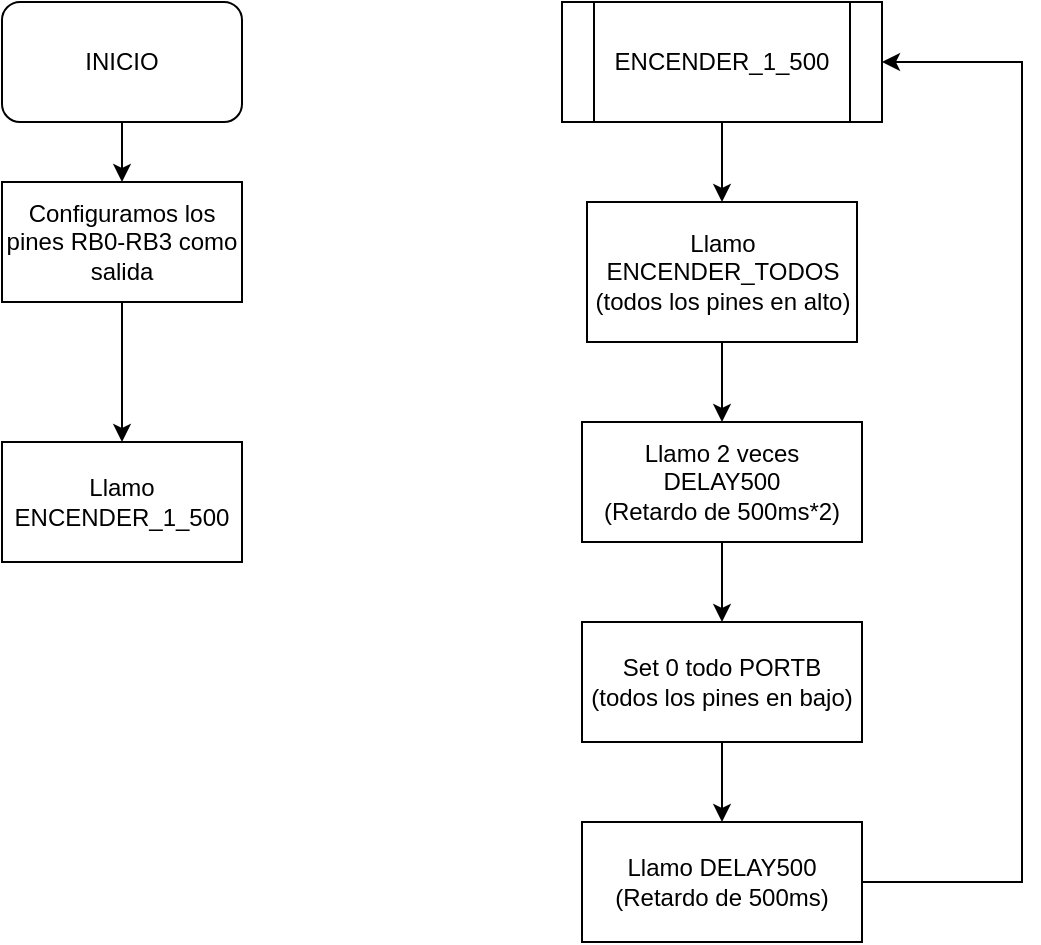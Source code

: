 <mxfile version="22.0.8" type="device">
  <diagram name="Página-1" id="fypwIjJlidUytwnqRtJm">
    <mxGraphModel dx="989" dy="527" grid="1" gridSize="10" guides="1" tooltips="1" connect="1" arrows="1" fold="1" page="1" pageScale="1" pageWidth="827" pageHeight="1169" math="0" shadow="0">
      <root>
        <mxCell id="0" />
        <mxCell id="1" parent="0" />
        <mxCell id="uwD5iTpehBykrG4KmboC-1" value="" style="edgeStyle=orthogonalEdgeStyle;rounded=0;orthogonalLoop=1;jettySize=auto;html=1;" edge="1" parent="1" source="uwD5iTpehBykrG4KmboC-2" target="uwD5iTpehBykrG4KmboC-4">
          <mxGeometry relative="1" as="geometry" />
        </mxCell>
        <mxCell id="uwD5iTpehBykrG4KmboC-2" value="INICIO" style="rounded=1;whiteSpace=wrap;html=1;" vertex="1" parent="1">
          <mxGeometry x="90" y="20" width="120" height="60" as="geometry" />
        </mxCell>
        <mxCell id="uwD5iTpehBykrG4KmboC-3" value="" style="edgeStyle=orthogonalEdgeStyle;rounded=0;orthogonalLoop=1;jettySize=auto;html=1;" edge="1" parent="1" source="uwD5iTpehBykrG4KmboC-4" target="uwD5iTpehBykrG4KmboC-5">
          <mxGeometry relative="1" as="geometry" />
        </mxCell>
        <mxCell id="uwD5iTpehBykrG4KmboC-4" value="Configuramos los pines RB0-RB3 como salida" style="rounded=0;whiteSpace=wrap;html=1;" vertex="1" parent="1">
          <mxGeometry x="90" y="110" width="120" height="60" as="geometry" />
        </mxCell>
        <mxCell id="uwD5iTpehBykrG4KmboC-5" value="Llamo ENCENDER_1_500" style="rounded=0;whiteSpace=wrap;html=1;" vertex="1" parent="1">
          <mxGeometry x="90" y="240" width="120" height="60" as="geometry" />
        </mxCell>
        <mxCell id="uwD5iTpehBykrG4KmboC-6" value="" style="edgeStyle=orthogonalEdgeStyle;rounded=0;orthogonalLoop=1;jettySize=auto;html=1;" edge="1" parent="1" source="uwD5iTpehBykrG4KmboC-7" target="uwD5iTpehBykrG4KmboC-9">
          <mxGeometry relative="1" as="geometry" />
        </mxCell>
        <mxCell id="uwD5iTpehBykrG4KmboC-7" value="ENCENDER_1_500" style="shape=process;whiteSpace=wrap;html=1;backgroundOutline=1;" vertex="1" parent="1">
          <mxGeometry x="370" y="20" width="160" height="60" as="geometry" />
        </mxCell>
        <mxCell id="uwD5iTpehBykrG4KmboC-8" value="" style="edgeStyle=orthogonalEdgeStyle;rounded=0;orthogonalLoop=1;jettySize=auto;html=1;" edge="1" parent="1" source="uwD5iTpehBykrG4KmboC-9" target="uwD5iTpehBykrG4KmboC-11">
          <mxGeometry relative="1" as="geometry" />
        </mxCell>
        <mxCell id="uwD5iTpehBykrG4KmboC-9" value="Llamo ENCENDER_TODOS&lt;br&gt;(todos los pines en alto)" style="whiteSpace=wrap;html=1;" vertex="1" parent="1">
          <mxGeometry x="382.5" y="120" width="135" height="70" as="geometry" />
        </mxCell>
        <mxCell id="uwD5iTpehBykrG4KmboC-10" value="" style="edgeStyle=orthogonalEdgeStyle;rounded=0;orthogonalLoop=1;jettySize=auto;html=1;" edge="1" parent="1" source="uwD5iTpehBykrG4KmboC-11" target="uwD5iTpehBykrG4KmboC-13">
          <mxGeometry relative="1" as="geometry" />
        </mxCell>
        <mxCell id="uwD5iTpehBykrG4KmboC-11" value="Llamo 2 veces DELAY500&lt;br&gt;(Retardo de 500ms*2)" style="whiteSpace=wrap;html=1;" vertex="1" parent="1">
          <mxGeometry x="380" y="230" width="140" height="60" as="geometry" />
        </mxCell>
        <mxCell id="uwD5iTpehBykrG4KmboC-12" value="" style="edgeStyle=orthogonalEdgeStyle;rounded=0;orthogonalLoop=1;jettySize=auto;html=1;" edge="1" parent="1" source="uwD5iTpehBykrG4KmboC-13" target="uwD5iTpehBykrG4KmboC-15">
          <mxGeometry relative="1" as="geometry" />
        </mxCell>
        <mxCell id="uwD5iTpehBykrG4KmboC-13" value="Set 0 todo PORTB&lt;br&gt;(todos los pines en bajo)" style="whiteSpace=wrap;html=1;" vertex="1" parent="1">
          <mxGeometry x="380" y="330" width="140" height="60" as="geometry" />
        </mxCell>
        <mxCell id="uwD5iTpehBykrG4KmboC-14" style="edgeStyle=orthogonalEdgeStyle;rounded=0;orthogonalLoop=1;jettySize=auto;html=1;entryX=1;entryY=0.5;entryDx=0;entryDy=0;" edge="1" parent="1" source="uwD5iTpehBykrG4KmboC-15" target="uwD5iTpehBykrG4KmboC-7">
          <mxGeometry relative="1" as="geometry">
            <Array as="points">
              <mxPoint x="600" y="460" />
              <mxPoint x="600" y="50" />
            </Array>
          </mxGeometry>
        </mxCell>
        <mxCell id="uwD5iTpehBykrG4KmboC-15" value="Llamo DELAY500&lt;br style=&quot;border-color: var(--border-color);&quot;&gt;(Retardo de 500ms)" style="whiteSpace=wrap;html=1;" vertex="1" parent="1">
          <mxGeometry x="380" y="430" width="140" height="60" as="geometry" />
        </mxCell>
      </root>
    </mxGraphModel>
  </diagram>
</mxfile>
